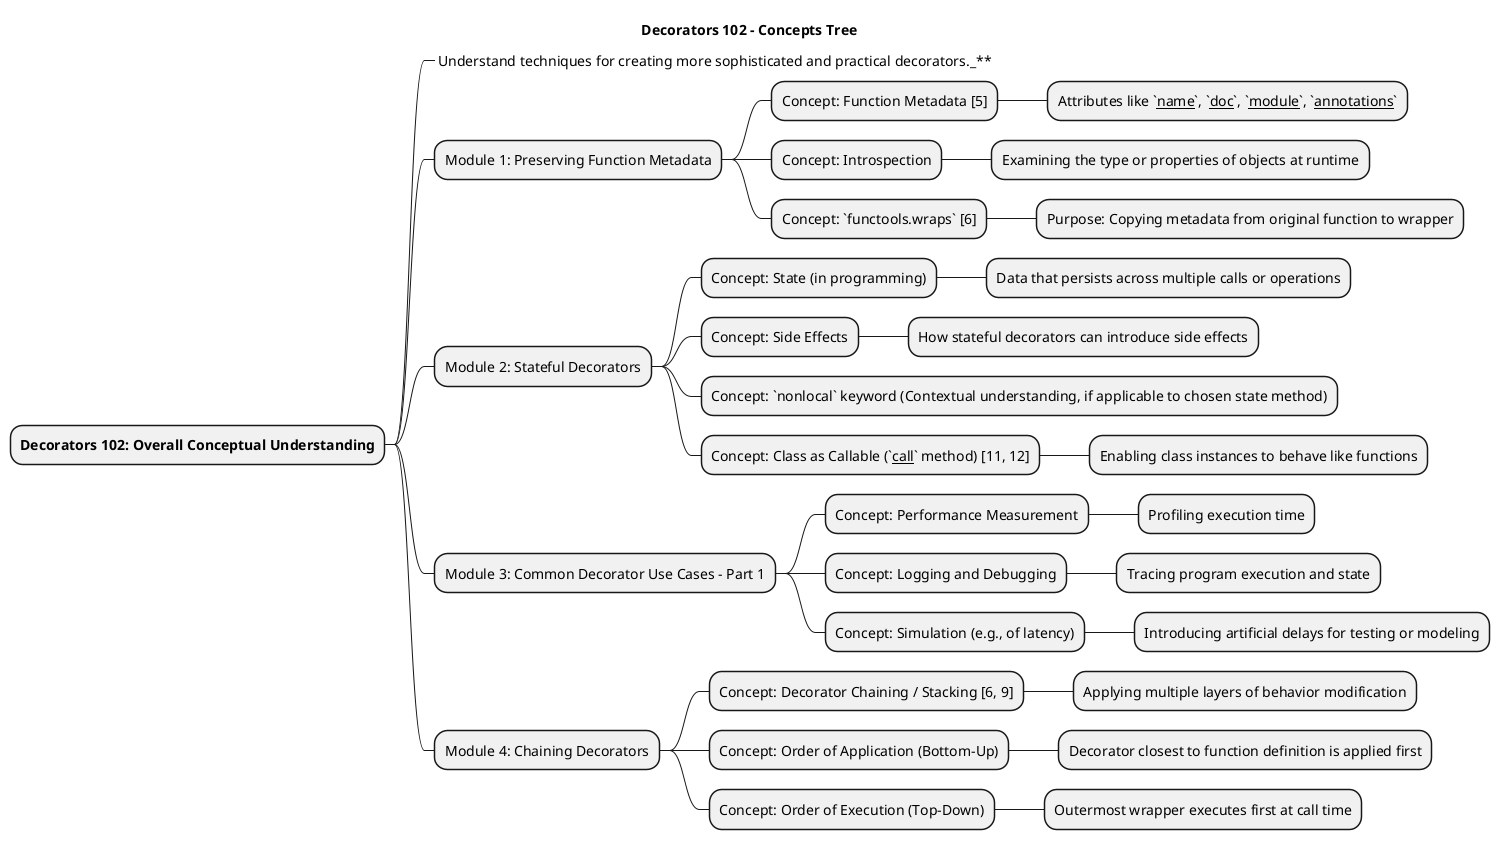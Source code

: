 @startmindmap
title Decorators 102 - Concepts Tree

* **Decorators 102: Overall Conceptual Understanding**
**_ Understand techniques for creating more sophisticated and practical decorators._**

** Module 1: Preserving Function Metadata
*** Concept: Function Metadata [5]
**** Attributes like `__name__`, `__doc__`, `__module__`, `__annotations__`
*** Concept: Introspection
**** Examining the type or properties of objects at runtime
*** Concept: `functools.wraps` [6]
**** Purpose: Copying metadata from original function to wrapper

** Module 2: Stateful Decorators
*** Concept: State (in programming)
**** Data that persists across multiple calls or operations
*** Concept: Side Effects
**** How stateful decorators can introduce side effects
*** Concept: `nonlocal` keyword (Contextual understanding, if applicable to chosen state method)
*** Concept: Class as Callable (`__call__` method) [11, 12]
**** Enabling class instances to behave like functions

** Module 3: Common Decorator Use Cases - Part 1
*** Concept: Performance Measurement
**** Profiling execution time
*** Concept: Logging and Debugging
**** Tracing program execution and state
*** Concept: Simulation (e.g., of latency)
**** Introducing artificial delays for testing or modeling

** Module 4: Chaining Decorators
*** Concept: Decorator Chaining / Stacking [6, 9]
**** Applying multiple layers of behavior modification
*** Concept: Order of Application (Bottom-Up)
**** Decorator closest to function definition is applied first
*** Concept: Order of Execution (Top-Down)
**** Outermost wrapper executes first at call time

@endmindmap
